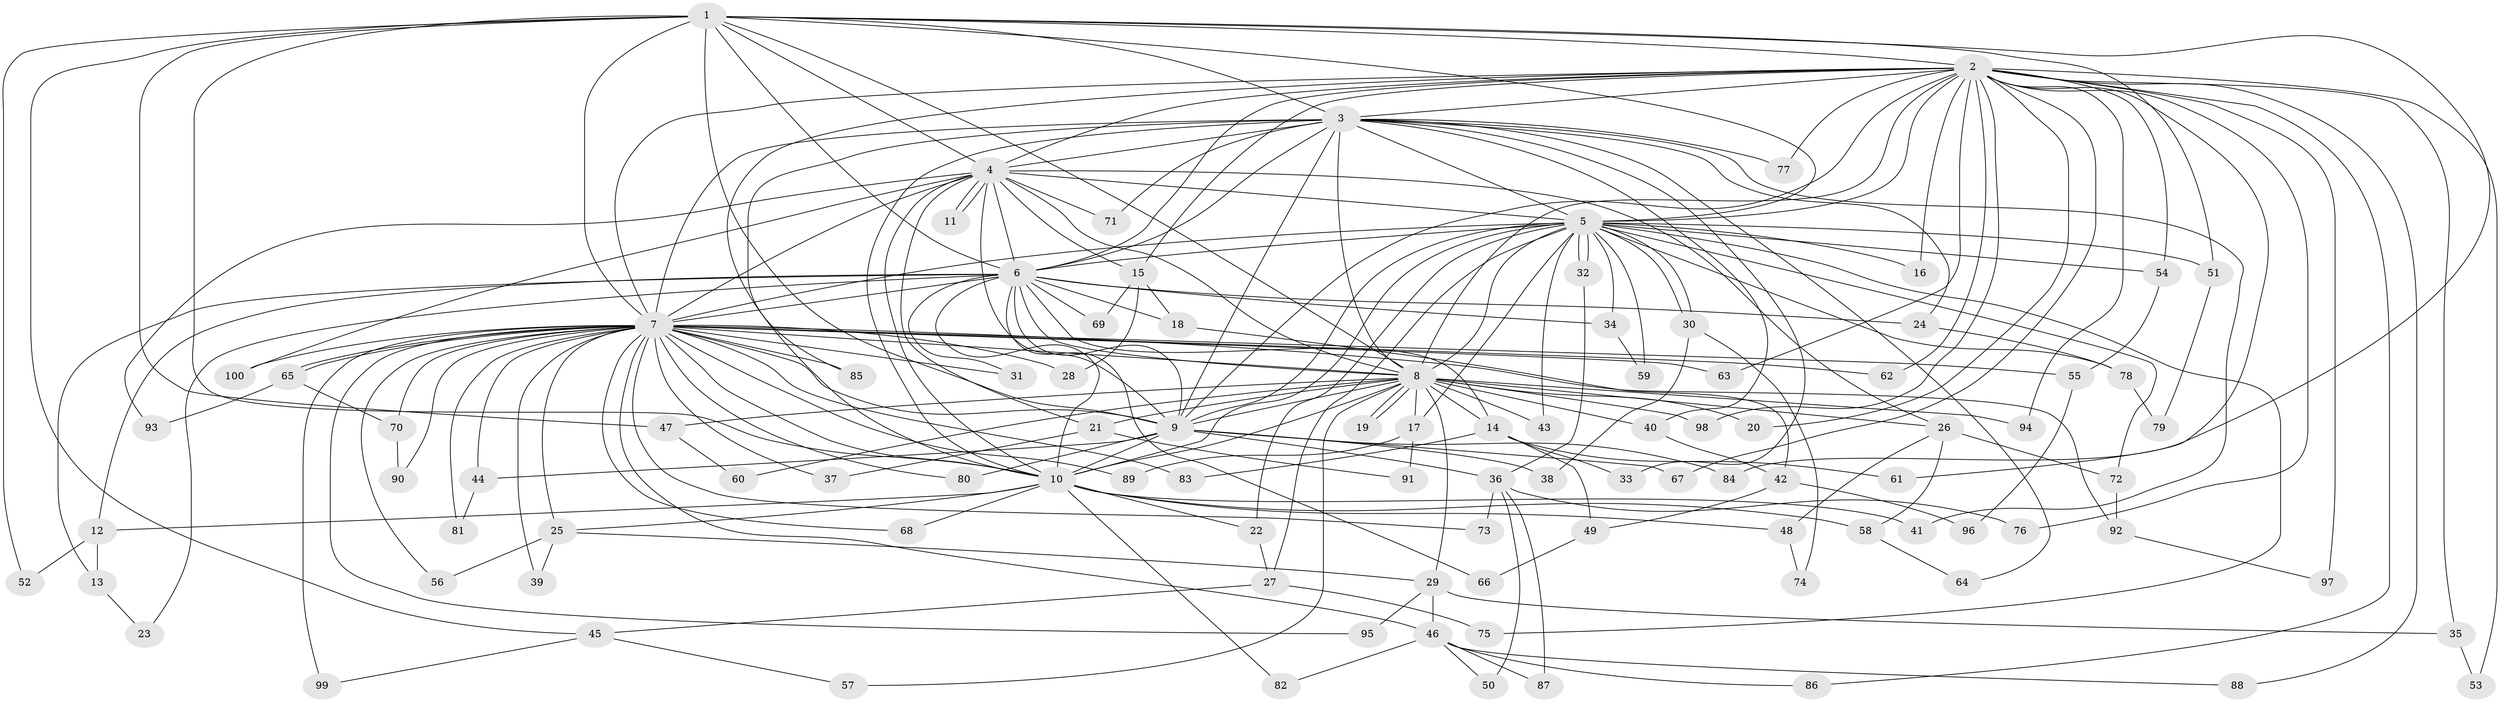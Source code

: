 // Generated by graph-tools (version 1.1) at 2025/11/02/21/25 10:11:07]
// undirected, 100 vertices, 225 edges
graph export_dot {
graph [start="1"]
  node [color=gray90,style=filled];
  1;
  2;
  3;
  4;
  5;
  6;
  7;
  8;
  9;
  10;
  11;
  12;
  13;
  14;
  15;
  16;
  17;
  18;
  19;
  20;
  21;
  22;
  23;
  24;
  25;
  26;
  27;
  28;
  29;
  30;
  31;
  32;
  33;
  34;
  35;
  36;
  37;
  38;
  39;
  40;
  41;
  42;
  43;
  44;
  45;
  46;
  47;
  48;
  49;
  50;
  51;
  52;
  53;
  54;
  55;
  56;
  57;
  58;
  59;
  60;
  61;
  62;
  63;
  64;
  65;
  66;
  67;
  68;
  69;
  70;
  71;
  72;
  73;
  74;
  75;
  76;
  77;
  78;
  79;
  80;
  81;
  82;
  83;
  84;
  85;
  86;
  87;
  88;
  89;
  90;
  91;
  92;
  93;
  94;
  95;
  96;
  97;
  98;
  99;
  100;
  1 -- 2;
  1 -- 3;
  1 -- 4;
  1 -- 5;
  1 -- 6;
  1 -- 7;
  1 -- 8;
  1 -- 9;
  1 -- 10;
  1 -- 45;
  1 -- 47;
  1 -- 51;
  1 -- 52;
  1 -- 84;
  2 -- 3;
  2 -- 4;
  2 -- 5;
  2 -- 6;
  2 -- 7;
  2 -- 8;
  2 -- 9;
  2 -- 10;
  2 -- 15;
  2 -- 16;
  2 -- 20;
  2 -- 35;
  2 -- 53;
  2 -- 54;
  2 -- 61;
  2 -- 62;
  2 -- 63;
  2 -- 67;
  2 -- 76;
  2 -- 77;
  2 -- 86;
  2 -- 88;
  2 -- 94;
  2 -- 97;
  2 -- 98;
  3 -- 4;
  3 -- 5;
  3 -- 6;
  3 -- 7;
  3 -- 8;
  3 -- 9;
  3 -- 10;
  3 -- 24;
  3 -- 33;
  3 -- 40;
  3 -- 41;
  3 -- 64;
  3 -- 71;
  3 -- 77;
  3 -- 85;
  4 -- 5;
  4 -- 6;
  4 -- 7;
  4 -- 8;
  4 -- 9;
  4 -- 10;
  4 -- 11;
  4 -- 11;
  4 -- 15;
  4 -- 21;
  4 -- 26;
  4 -- 71;
  4 -- 93;
  4 -- 100;
  5 -- 6;
  5 -- 7;
  5 -- 8;
  5 -- 9;
  5 -- 10;
  5 -- 16;
  5 -- 17;
  5 -- 22;
  5 -- 27;
  5 -- 30;
  5 -- 30;
  5 -- 32;
  5 -- 32;
  5 -- 34;
  5 -- 43;
  5 -- 51;
  5 -- 54;
  5 -- 59;
  5 -- 72;
  5 -- 75;
  5 -- 78;
  6 -- 7;
  6 -- 8;
  6 -- 9;
  6 -- 10;
  6 -- 12;
  6 -- 13;
  6 -- 14;
  6 -- 18;
  6 -- 23;
  6 -- 24;
  6 -- 31;
  6 -- 34;
  6 -- 66;
  6 -- 69;
  7 -- 8;
  7 -- 9;
  7 -- 10;
  7 -- 25;
  7 -- 28;
  7 -- 31;
  7 -- 37;
  7 -- 39;
  7 -- 44;
  7 -- 46;
  7 -- 55;
  7 -- 56;
  7 -- 62;
  7 -- 63;
  7 -- 65;
  7 -- 65;
  7 -- 68;
  7 -- 70;
  7 -- 73;
  7 -- 80;
  7 -- 81;
  7 -- 83;
  7 -- 85;
  7 -- 89;
  7 -- 90;
  7 -- 92;
  7 -- 95;
  7 -- 99;
  7 -- 100;
  8 -- 9;
  8 -- 10;
  8 -- 14;
  8 -- 17;
  8 -- 19;
  8 -- 19;
  8 -- 20;
  8 -- 21;
  8 -- 26;
  8 -- 29;
  8 -- 40;
  8 -- 43;
  8 -- 47;
  8 -- 57;
  8 -- 60;
  8 -- 94;
  8 -- 98;
  9 -- 10;
  9 -- 36;
  9 -- 38;
  9 -- 44;
  9 -- 67;
  9 -- 80;
  9 -- 84;
  10 -- 12;
  10 -- 22;
  10 -- 25;
  10 -- 41;
  10 -- 48;
  10 -- 58;
  10 -- 68;
  10 -- 82;
  12 -- 13;
  12 -- 52;
  13 -- 23;
  14 -- 33;
  14 -- 49;
  14 -- 61;
  14 -- 83;
  15 -- 18;
  15 -- 28;
  15 -- 69;
  17 -- 89;
  17 -- 91;
  18 -- 42;
  21 -- 37;
  21 -- 91;
  22 -- 27;
  24 -- 78;
  25 -- 29;
  25 -- 39;
  25 -- 56;
  26 -- 48;
  26 -- 58;
  26 -- 72;
  27 -- 45;
  27 -- 75;
  29 -- 35;
  29 -- 46;
  29 -- 95;
  30 -- 38;
  30 -- 74;
  32 -- 36;
  34 -- 59;
  35 -- 53;
  36 -- 50;
  36 -- 73;
  36 -- 76;
  36 -- 87;
  40 -- 42;
  42 -- 49;
  42 -- 96;
  44 -- 81;
  45 -- 57;
  45 -- 99;
  46 -- 50;
  46 -- 82;
  46 -- 86;
  46 -- 87;
  46 -- 88;
  47 -- 60;
  48 -- 74;
  49 -- 66;
  51 -- 79;
  54 -- 55;
  55 -- 96;
  58 -- 64;
  65 -- 70;
  65 -- 93;
  70 -- 90;
  72 -- 92;
  78 -- 79;
  92 -- 97;
}
